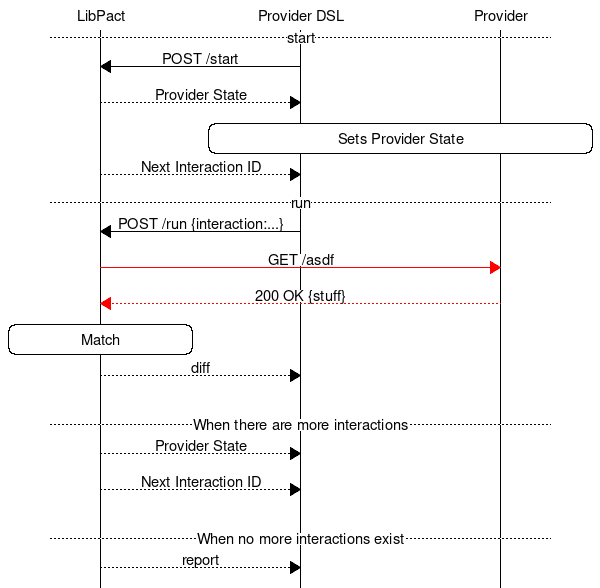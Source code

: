 # MSC for Provider Process
# http://www.mcternan.me.uk/mscgen/index.html
msc {
	hscale = "1";

	l [label="LibPact"], a [label="Provider DSL"], p [label="Provider"];

	---      [ label = "start"];
	a=>l     [ label = "POST /start"];
	a<<l     [ label = "Provider State"];
	a rbox p [ label = "Sets Provider State"];
	a<<l     [ label = "Next Interaction ID"];
	---      [ label = "run"];
	a=>l     [ label = "POST /run {interaction:...}"];
	l=>p     [ label = "GET /asdf", linecolor="red"];
	p>>l     [ label = "200 OK {stuff}", linecolor="red"];
	l rbox l [ label = "Match"];
	l>>a     [ label = "diff"];
	||| ;
	---      [ label = "When there are more interactions"];
	a<<l     [ label = "Provider State"];
	a<<l     [ label = "Next Interaction ID"];
	||| ;
	---      [ label = "When no more interactions exist"];
	a<<l     [ label = "report"];
}
